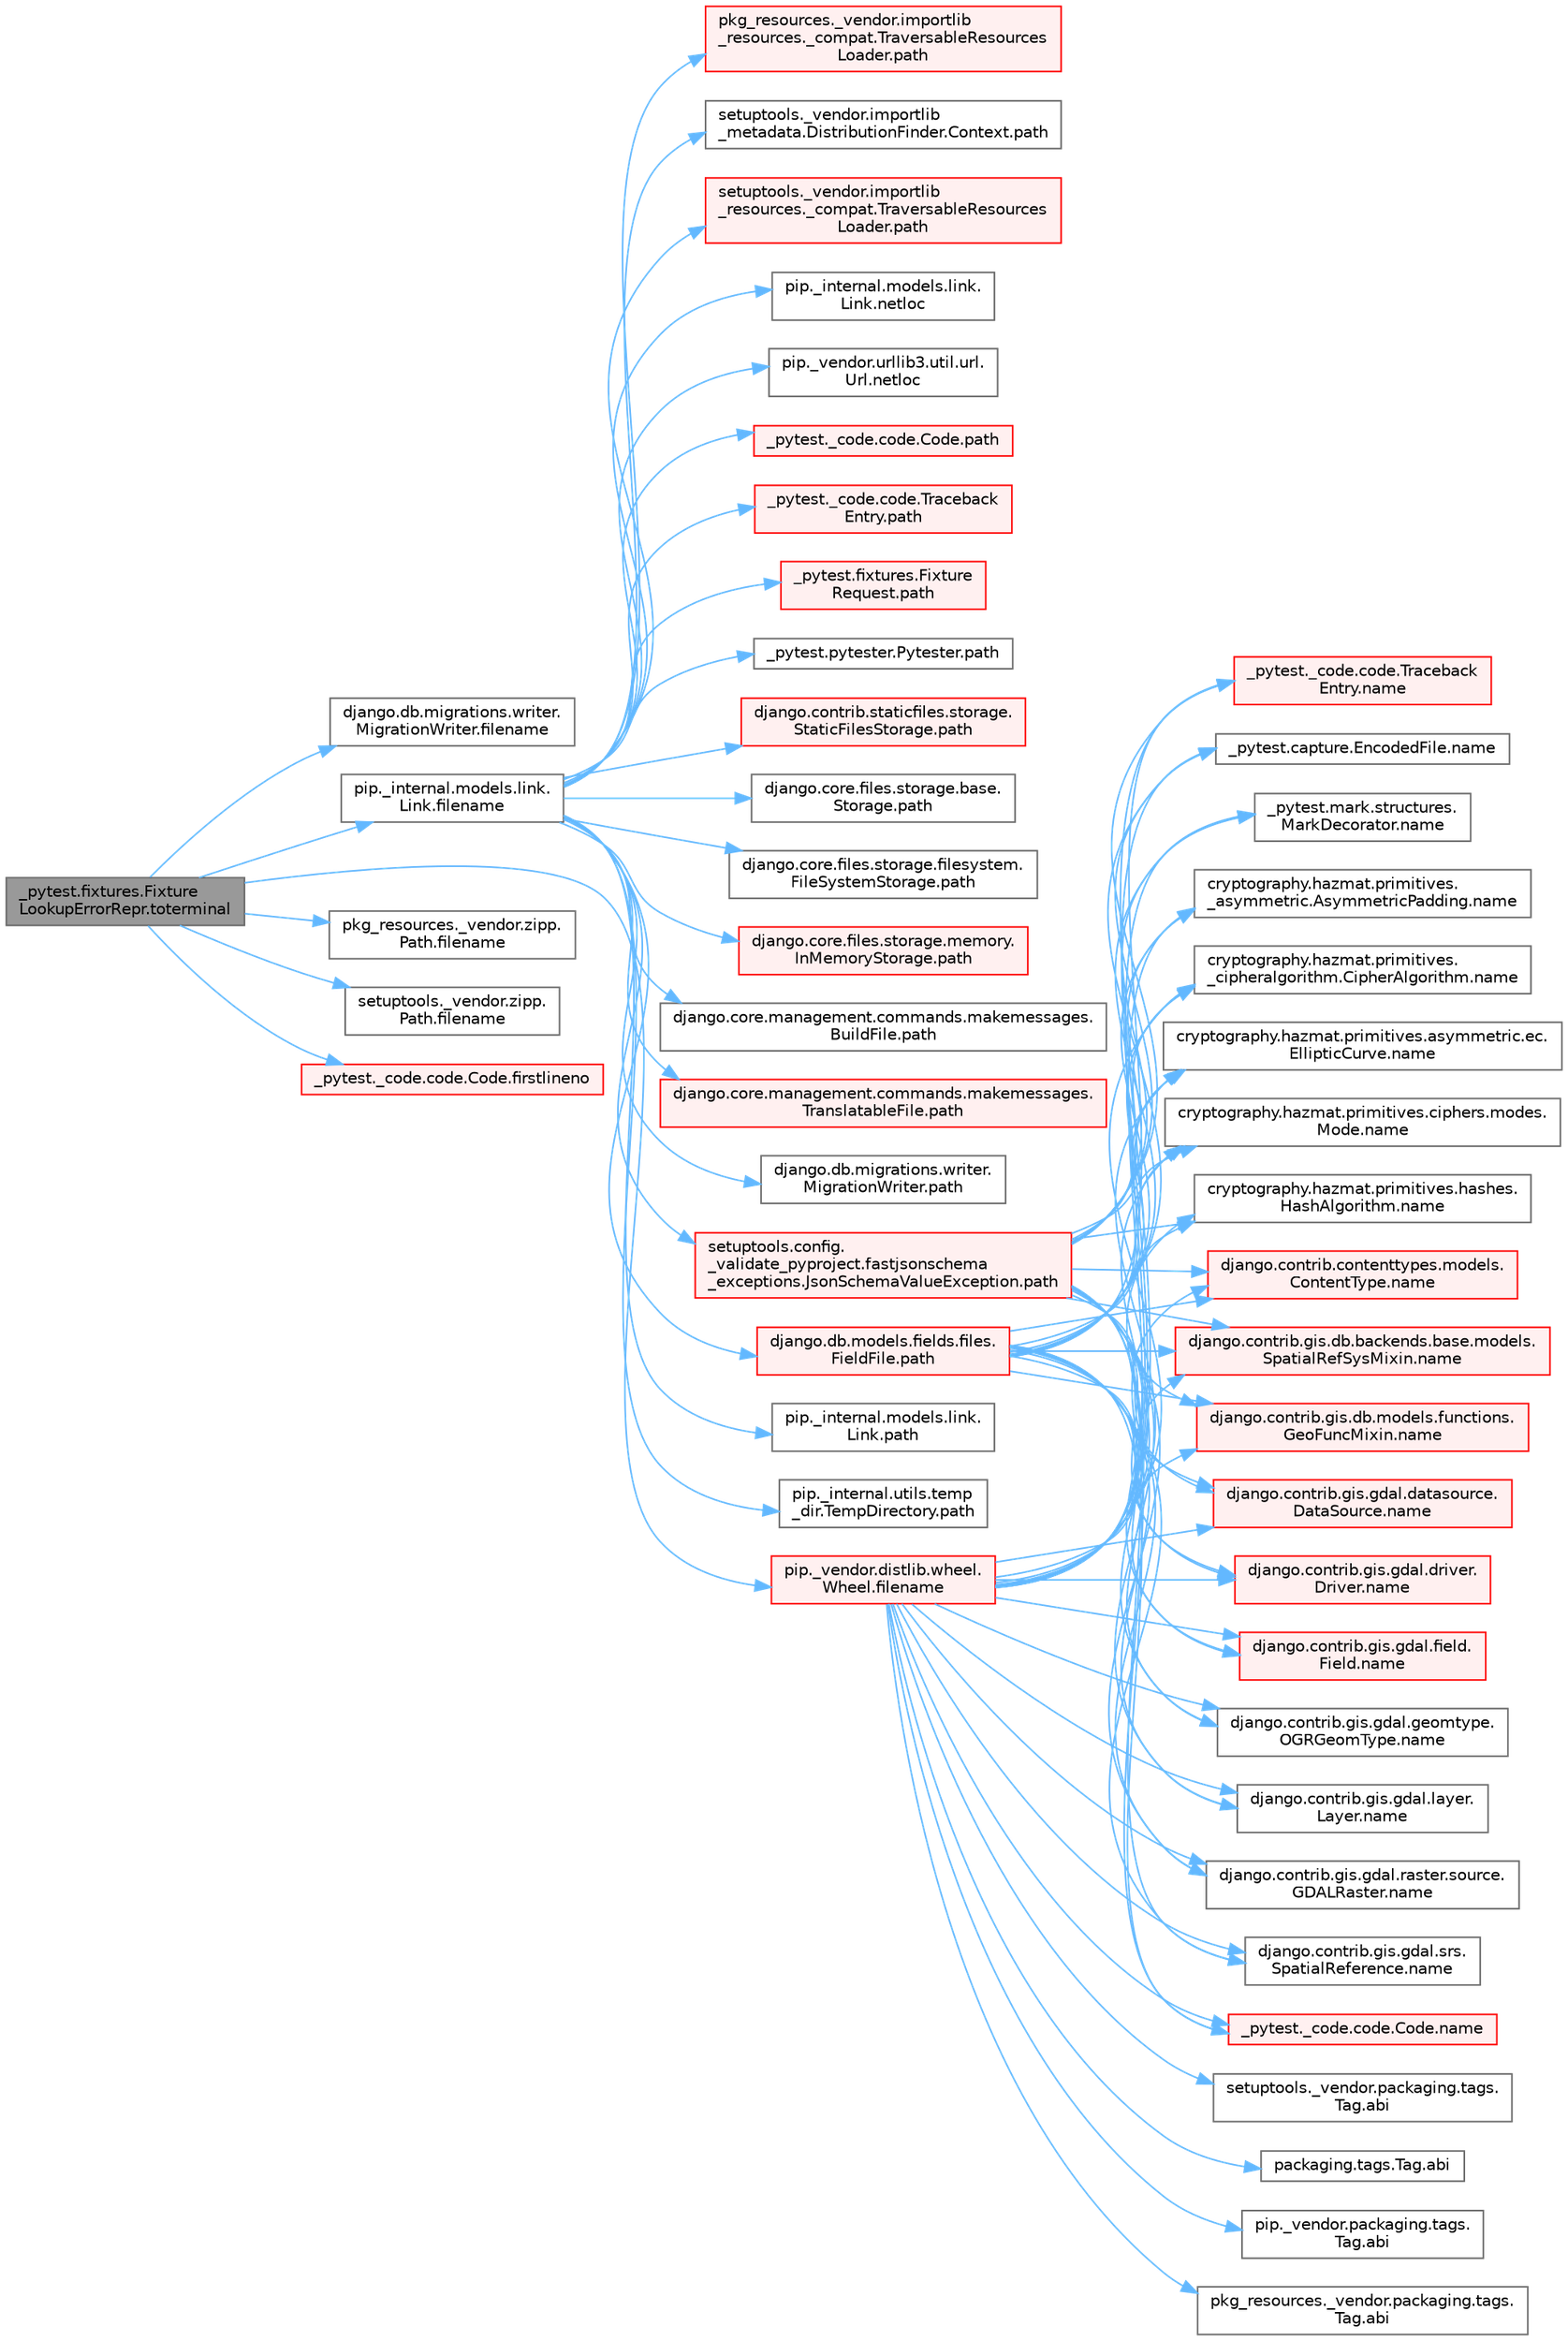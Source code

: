 digraph "_pytest.fixtures.FixtureLookupErrorRepr.toterminal"
{
 // LATEX_PDF_SIZE
  bgcolor="transparent";
  edge [fontname=Helvetica,fontsize=10,labelfontname=Helvetica,labelfontsize=10];
  node [fontname=Helvetica,fontsize=10,shape=box,height=0.2,width=0.4];
  rankdir="LR";
  Node1 [id="Node000001",label="_pytest.fixtures.Fixture\lLookupErrorRepr.toterminal",height=0.2,width=0.4,color="gray40", fillcolor="grey60", style="filled", fontcolor="black",tooltip=" "];
  Node1 -> Node2 [id="edge1_Node000001_Node000002",color="steelblue1",style="solid",tooltip=" "];
  Node2 [id="Node000002",label="django.db.migrations.writer.\lMigrationWriter.filename",height=0.2,width=0.4,color="grey40", fillcolor="white", style="filled",URL="$classdjango_1_1db_1_1migrations_1_1writer_1_1_migration_writer.html#ae24480c1739a3664d744483f682558f6",tooltip=" "];
  Node1 -> Node3 [id="edge2_Node000001_Node000003",color="steelblue1",style="solid",tooltip=" "];
  Node3 [id="Node000003",label="pip._internal.models.link.\lLink.filename",height=0.2,width=0.4,color="grey40", fillcolor="white", style="filled",URL="$classpip_1_1__internal_1_1models_1_1link_1_1_link.html#a5fb02f5a5a42909c89a18745b74cf998",tooltip=" "];
  Node3 -> Node4 [id="edge3_Node000003_Node000004",color="steelblue1",style="solid",tooltip=" "];
  Node4 [id="Node000004",label="pip._internal.models.link.\lLink.netloc",height=0.2,width=0.4,color="grey40", fillcolor="white", style="filled",URL="$classpip_1_1__internal_1_1models_1_1link_1_1_link.html#a3b75bb1dffe191f8f61239e8af2135cc",tooltip=" "];
  Node3 -> Node5 [id="edge4_Node000003_Node000005",color="steelblue1",style="solid",tooltip=" "];
  Node5 [id="Node000005",label="pip._vendor.urllib3.util.url.\lUrl.netloc",height=0.2,width=0.4,color="grey40", fillcolor="white", style="filled",URL="$classpip_1_1__vendor_1_1urllib3_1_1util_1_1url_1_1_url.html#a21c30d00835154c0c1666297224417d4",tooltip=" "];
  Node3 -> Node6 [id="edge5_Node000003_Node000006",color="steelblue1",style="solid",tooltip=" "];
  Node6 [id="Node000006",label="_pytest._code.code.Code.path",height=0.2,width=0.4,color="red", fillcolor="#FFF0F0", style="filled",URL="$class__pytest_1_1__code_1_1code_1_1_code.html#a1dae55e90750fe77c7517f806a14d864",tooltip=" "];
  Node3 -> Node18 [id="edge6_Node000003_Node000018",color="steelblue1",style="solid",tooltip=" "];
  Node18 [id="Node000018",label="_pytest._code.code.Traceback\lEntry.path",height=0.2,width=0.4,color="red", fillcolor="#FFF0F0", style="filled",URL="$class__pytest_1_1__code_1_1code_1_1_traceback_entry.html#a5a88b9ae4623733566450a9e7d8387c0",tooltip=" "];
  Node3 -> Node20 [id="edge7_Node000003_Node000020",color="steelblue1",style="solid",tooltip=" "];
  Node20 [id="Node000020",label="_pytest.fixtures.Fixture\lRequest.path",height=0.2,width=0.4,color="red", fillcolor="#FFF0F0", style="filled",URL="$class__pytest_1_1fixtures_1_1_fixture_request.html#a6f6db59812d121b54cd67d5e434e1451",tooltip=" "];
  Node3 -> Node26 [id="edge8_Node000003_Node000026",color="steelblue1",style="solid",tooltip=" "];
  Node26 [id="Node000026",label="_pytest.pytester.Pytester.path",height=0.2,width=0.4,color="grey40", fillcolor="white", style="filled",URL="$class__pytest_1_1pytester_1_1_pytester.html#a403c804f74a87f5e5705774fa896cc1f",tooltip=" "];
  Node3 -> Node27 [id="edge9_Node000003_Node000027",color="steelblue1",style="solid",tooltip=" "];
  Node27 [id="Node000027",label="django.contrib.staticfiles.storage.\lStaticFilesStorage.path",height=0.2,width=0.4,color="red", fillcolor="#FFF0F0", style="filled",URL="$classdjango_1_1contrib_1_1staticfiles_1_1storage_1_1_static_files_storage.html#a4e96cc92fbde7423d1b74f3a50fc0bf6",tooltip=" "];
  Node3 -> Node473 [id="edge10_Node000003_Node000473",color="steelblue1",style="solid",tooltip=" "];
  Node473 [id="Node000473",label="django.core.files.storage.base.\lStorage.path",height=0.2,width=0.4,color="grey40", fillcolor="white", style="filled",URL="$classdjango_1_1core_1_1files_1_1storage_1_1base_1_1_storage.html#a9be8d49a55131dbbab2c5fd57f7e772c",tooltip=" "];
  Node3 -> Node474 [id="edge11_Node000003_Node000474",color="steelblue1",style="solid",tooltip=" "];
  Node474 [id="Node000474",label="django.core.files.storage.filesystem.\lFileSystemStorage.path",height=0.2,width=0.4,color="grey40", fillcolor="white", style="filled",URL="$classdjango_1_1core_1_1files_1_1storage_1_1filesystem_1_1_file_system_storage.html#abf8a7e88eedec3e1b2ea965cc0858d17",tooltip=" "];
  Node3 -> Node475 [id="edge12_Node000003_Node000475",color="steelblue1",style="solid",tooltip=" "];
  Node475 [id="Node000475",label="django.core.files.storage.memory.\lInMemoryStorage.path",height=0.2,width=0.4,color="red", fillcolor="#FFF0F0", style="filled",URL="$classdjango_1_1core_1_1files_1_1storage_1_1memory_1_1_in_memory_storage.html#a466c8e28fd11839318d2e4454b8ef89f",tooltip=" "];
  Node3 -> Node479 [id="edge13_Node000003_Node000479",color="steelblue1",style="solid",tooltip=" "];
  Node479 [id="Node000479",label="django.core.management.commands.makemessages.\lBuildFile.path",height=0.2,width=0.4,color="grey40", fillcolor="white", style="filled",URL="$classdjango_1_1core_1_1management_1_1commands_1_1makemessages_1_1_build_file.html#ac06388718e902543bc00a7c6565105fc",tooltip=" "];
  Node3 -> Node480 [id="edge14_Node000003_Node000480",color="steelblue1",style="solid",tooltip=" "];
  Node480 [id="Node000480",label="django.core.management.commands.makemessages.\lTranslatableFile.path",height=0.2,width=0.4,color="red", fillcolor="#FFF0F0", style="filled",URL="$classdjango_1_1core_1_1management_1_1commands_1_1makemessages_1_1_translatable_file.html#ad851d5e6b8a65f5915ccfd4a30fb8026",tooltip=" "];
  Node3 -> Node481 [id="edge15_Node000003_Node000481",color="steelblue1",style="solid",tooltip=" "];
  Node481 [id="Node000481",label="django.db.migrations.writer.\lMigrationWriter.path",height=0.2,width=0.4,color="grey40", fillcolor="white", style="filled",URL="$classdjango_1_1db_1_1migrations_1_1writer_1_1_migration_writer.html#a45469d67e8f80996c982470d36136184",tooltip=" "];
  Node3 -> Node482 [id="edge16_Node000003_Node000482",color="steelblue1",style="solid",tooltip=" "];
  Node482 [id="Node000482",label="django.db.models.fields.files.\lFieldFile.path",height=0.2,width=0.4,color="red", fillcolor="#FFF0F0", style="filled",URL="$classdjango_1_1db_1_1models_1_1fields_1_1files_1_1_field_file.html#ae91c4ed0643fb9bd8959d0db8eb44f80",tooltip=" "];
  Node482 -> Node401 [id="edge17_Node000482_Node000401",color="steelblue1",style="solid",tooltip=" "];
  Node401 [id="Node000401",label="_pytest._code.code.Code.name",height=0.2,width=0.4,color="red", fillcolor="#FFF0F0", style="filled",URL="$class__pytest_1_1__code_1_1code_1_1_code.html#a1f3cbc53ca6df4a1bab12183694b6e78",tooltip=" "];
  Node482 -> Node402 [id="edge18_Node000482_Node000402",color="steelblue1",style="solid",tooltip=" "];
  Node402 [id="Node000402",label="_pytest._code.code.Traceback\lEntry.name",height=0.2,width=0.4,color="red", fillcolor="#FFF0F0", style="filled",URL="$class__pytest_1_1__code_1_1code_1_1_traceback_entry.html#a106b95c0753f41669fbfb8ee4c11ad3d",tooltip=" "];
  Node482 -> Node403 [id="edge19_Node000482_Node000403",color="steelblue1",style="solid",tooltip=" "];
  Node403 [id="Node000403",label="_pytest.capture.EncodedFile.name",height=0.2,width=0.4,color="grey40", fillcolor="white", style="filled",URL="$class__pytest_1_1capture_1_1_encoded_file.html#a738c73b5de21c7261d9e51f71e4f0397",tooltip=" "];
  Node482 -> Node404 [id="edge20_Node000482_Node000404",color="steelblue1",style="solid",tooltip=" "];
  Node404 [id="Node000404",label="_pytest.mark.structures.\lMarkDecorator.name",height=0.2,width=0.4,color="grey40", fillcolor="white", style="filled",URL="$class__pytest_1_1mark_1_1structures_1_1_mark_decorator.html#ae8f66760cda125450e0e3bd38689c72f",tooltip=" "];
  Node482 -> Node405 [id="edge21_Node000482_Node000405",color="steelblue1",style="solid",tooltip=" "];
  Node405 [id="Node000405",label="cryptography.hazmat.primitives.\l_asymmetric.AsymmetricPadding.name",height=0.2,width=0.4,color="grey40", fillcolor="white", style="filled",URL="$classcryptography_1_1hazmat_1_1primitives_1_1__asymmetric_1_1_asymmetric_padding.html#a8f72e8284cb336861a873ed5ce0e39b5",tooltip=" "];
  Node482 -> Node406 [id="edge22_Node000482_Node000406",color="steelblue1",style="solid",tooltip=" "];
  Node406 [id="Node000406",label="cryptography.hazmat.primitives.\l_cipheralgorithm.CipherAlgorithm.name",height=0.2,width=0.4,color="grey40", fillcolor="white", style="filled",URL="$classcryptography_1_1hazmat_1_1primitives_1_1__cipheralgorithm_1_1_cipher_algorithm.html#a50567a5c3388450ab7aa883ab34a1ac7",tooltip=" "];
  Node482 -> Node407 [id="edge23_Node000482_Node000407",color="steelblue1",style="solid",tooltip=" "];
  Node407 [id="Node000407",label="cryptography.hazmat.primitives.asymmetric.ec.\lEllipticCurve.name",height=0.2,width=0.4,color="grey40", fillcolor="white", style="filled",URL="$classcryptography_1_1hazmat_1_1primitives_1_1asymmetric_1_1ec_1_1_elliptic_curve.html#a2775c4e945309a6c7ea33dace1698a60",tooltip=" "];
  Node482 -> Node408 [id="edge24_Node000482_Node000408",color="steelblue1",style="solid",tooltip=" "];
  Node408 [id="Node000408",label="cryptography.hazmat.primitives.ciphers.modes.\lMode.name",height=0.2,width=0.4,color="grey40", fillcolor="white", style="filled",URL="$classcryptography_1_1hazmat_1_1primitives_1_1ciphers_1_1modes_1_1_mode.html#a99d93fd1370a2abbb5bb5cffbd5ff0f7",tooltip=" "];
  Node482 -> Node409 [id="edge25_Node000482_Node000409",color="steelblue1",style="solid",tooltip=" "];
  Node409 [id="Node000409",label="cryptography.hazmat.primitives.hashes.\lHashAlgorithm.name",height=0.2,width=0.4,color="grey40", fillcolor="white", style="filled",URL="$classcryptography_1_1hazmat_1_1primitives_1_1hashes_1_1_hash_algorithm.html#a42c7e1582d9b46a015774af9e5cbbb0b",tooltip=" "];
  Node482 -> Node410 [id="edge26_Node000482_Node000410",color="steelblue1",style="solid",tooltip=" "];
  Node410 [id="Node000410",label="django.contrib.contenttypes.models.\lContentType.name",height=0.2,width=0.4,color="red", fillcolor="#FFF0F0", style="filled",URL="$classdjango_1_1contrib_1_1contenttypes_1_1models_1_1_content_type.html#a305b62f56597bb2e4823dcf5e6ccdcf8",tooltip=" "];
  Node482 -> Node412 [id="edge27_Node000482_Node000412",color="steelblue1",style="solid",tooltip=" "];
  Node412 [id="Node000412",label="django.contrib.gis.db.backends.base.models.\lSpatialRefSysMixin.name",height=0.2,width=0.4,color="red", fillcolor="#FFF0F0", style="filled",URL="$classdjango_1_1contrib_1_1gis_1_1db_1_1backends_1_1base_1_1models_1_1_spatial_ref_sys_mixin.html#a56fe36e786b49160249395f453dd1cab",tooltip=" "];
  Node482 -> Node413 [id="edge28_Node000482_Node000413",color="steelblue1",style="solid",tooltip=" "];
  Node413 [id="Node000413",label="django.contrib.gis.db.models.functions.\lGeoFuncMixin.name",height=0.2,width=0.4,color="red", fillcolor="#FFF0F0", style="filled",URL="$classdjango_1_1contrib_1_1gis_1_1db_1_1models_1_1functions_1_1_geo_func_mixin.html#adeeb6b2c9db337396468712e919af622",tooltip=" "];
  Node482 -> Node414 [id="edge29_Node000482_Node000414",color="steelblue1",style="solid",tooltip=" "];
  Node414 [id="Node000414",label="django.contrib.gis.gdal.datasource.\lDataSource.name",height=0.2,width=0.4,color="red", fillcolor="#FFF0F0", style="filled",URL="$classdjango_1_1contrib_1_1gis_1_1gdal_1_1datasource_1_1_data_source.html#aaa98728c7ef6f4d96c689550e8af3ed5",tooltip=" "];
  Node482 -> Node428 [id="edge30_Node000482_Node000428",color="steelblue1",style="solid",tooltip=" "];
  Node428 [id="Node000428",label="django.contrib.gis.gdal.driver.\lDriver.name",height=0.2,width=0.4,color="red", fillcolor="#FFF0F0", style="filled",URL="$classdjango_1_1contrib_1_1gis_1_1gdal_1_1driver_1_1_driver.html#aaa5d4d1b9fd762839db84d1e56e36b7f",tooltip=" "];
  Node482 -> Node429 [id="edge31_Node000482_Node000429",color="steelblue1",style="solid",tooltip=" "];
  Node429 [id="Node000429",label="django.contrib.gis.gdal.field.\lField.name",height=0.2,width=0.4,color="red", fillcolor="#FFF0F0", style="filled",URL="$classdjango_1_1contrib_1_1gis_1_1gdal_1_1field_1_1_field.html#a28a3b0af5006d5abf34d5b1497011368",tooltip=" "];
  Node482 -> Node430 [id="edge32_Node000482_Node000430",color="steelblue1",style="solid",tooltip=" "];
  Node430 [id="Node000430",label="django.contrib.gis.gdal.geomtype.\lOGRGeomType.name",height=0.2,width=0.4,color="grey40", fillcolor="white", style="filled",URL="$classdjango_1_1contrib_1_1gis_1_1gdal_1_1geomtype_1_1_o_g_r_geom_type.html#a719b3100682ab8df79fd8a2484163b8e",tooltip=" "];
  Node482 -> Node431 [id="edge33_Node000482_Node000431",color="steelblue1",style="solid",tooltip=" "];
  Node431 [id="Node000431",label="django.contrib.gis.gdal.layer.\lLayer.name",height=0.2,width=0.4,color="grey40", fillcolor="white", style="filled",URL="$classdjango_1_1contrib_1_1gis_1_1gdal_1_1layer_1_1_layer.html#a53791d8e2fe8b1ca86b426a625e7d66c",tooltip=" "];
  Node482 -> Node432 [id="edge34_Node000482_Node000432",color="steelblue1",style="solid",tooltip=" "];
  Node432 [id="Node000432",label="django.contrib.gis.gdal.raster.source.\lGDALRaster.name",height=0.2,width=0.4,color="grey40", fillcolor="white", style="filled",URL="$classdjango_1_1contrib_1_1gis_1_1gdal_1_1raster_1_1source_1_1_g_d_a_l_raster.html#a6cca2a8eca0ab4ff2e89f0f0cce590d1",tooltip=" "];
  Node482 -> Node433 [id="edge35_Node000482_Node000433",color="steelblue1",style="solid",tooltip=" "];
  Node433 [id="Node000433",label="django.contrib.gis.gdal.srs.\lSpatialReference.name",height=0.2,width=0.4,color="grey40", fillcolor="white", style="filled",URL="$classdjango_1_1contrib_1_1gis_1_1gdal_1_1srs_1_1_spatial_reference.html#ac2c9d37b41ae1a91ca63a7046590d603",tooltip=" "];
  Node3 -> Node1139 [id="edge36_Node000003_Node001139",color="steelblue1",style="solid",tooltip=" "];
  Node1139 [id="Node001139",label="pip._internal.models.link.\lLink.path",height=0.2,width=0.4,color="grey40", fillcolor="white", style="filled",URL="$classpip_1_1__internal_1_1models_1_1link_1_1_link.html#a30f454216dcb615e3ed986238490f180",tooltip=" "];
  Node3 -> Node1140 [id="edge37_Node000003_Node001140",color="steelblue1",style="solid",tooltip=" "];
  Node1140 [id="Node001140",label="pip._internal.utils.temp\l_dir.TempDirectory.path",height=0.2,width=0.4,color="grey40", fillcolor="white", style="filled",URL="$classpip_1_1__internal_1_1utils_1_1temp__dir_1_1_temp_directory.html#afe6b2d95c070c6570957de5696ff3a6e",tooltip=" "];
  Node3 -> Node1141 [id="edge38_Node000003_Node001141",color="steelblue1",style="solid",tooltip=" "];
  Node1141 [id="Node001141",label="pkg_resources._vendor.importlib\l_resources._compat.TraversableResources\lLoader.path",height=0.2,width=0.4,color="red", fillcolor="#FFF0F0", style="filled",URL="$classpkg__resources_1_1__vendor_1_1importlib__resources_1_1__compat_1_1_traversable_resources_loader.html#acfc17872a53cbe02f6c34eda2bb162f2",tooltip=" "];
  Node3 -> Node1143 [id="edge39_Node000003_Node001143",color="steelblue1",style="solid",tooltip=" "];
  Node1143 [id="Node001143",label="setuptools._vendor.importlib\l_metadata.DistributionFinder.Context.path",height=0.2,width=0.4,color="grey40", fillcolor="white", style="filled",URL="$classsetuptools_1_1__vendor_1_1importlib__metadata_1_1_distribution_finder_1_1_context.html#a84a429ddce40738ea5c0edb53799ee8d",tooltip=" "];
  Node3 -> Node1144 [id="edge40_Node000003_Node001144",color="steelblue1",style="solid",tooltip=" "];
  Node1144 [id="Node001144",label="setuptools._vendor.importlib\l_resources._compat.TraversableResources\lLoader.path",height=0.2,width=0.4,color="red", fillcolor="#FFF0F0", style="filled",URL="$classsetuptools_1_1__vendor_1_1importlib__resources_1_1__compat_1_1_traversable_resources_loader.html#a9b9cf5b6723d48f7a779b6ae71d53699",tooltip=" "];
  Node3 -> Node1145 [id="edge41_Node000003_Node001145",color="steelblue1",style="solid",tooltip=" "];
  Node1145 [id="Node001145",label="setuptools.config.\l_validate_pyproject.fastjsonschema\l_exceptions.JsonSchemaValueException.path",height=0.2,width=0.4,color="red", fillcolor="#FFF0F0", style="filled",URL="$classsetuptools_1_1config_1_1__validate__pyproject_1_1fastjsonschema__exceptions_1_1_json_schema_value_exception.html#a59179b3d1dc16c7087530bbc10bcf857",tooltip=" "];
  Node1145 -> Node401 [id="edge42_Node001145_Node000401",color="steelblue1",style="solid",tooltip=" "];
  Node1145 -> Node402 [id="edge43_Node001145_Node000402",color="steelblue1",style="solid",tooltip=" "];
  Node1145 -> Node403 [id="edge44_Node001145_Node000403",color="steelblue1",style="solid",tooltip=" "];
  Node1145 -> Node404 [id="edge45_Node001145_Node000404",color="steelblue1",style="solid",tooltip=" "];
  Node1145 -> Node405 [id="edge46_Node001145_Node000405",color="steelblue1",style="solid",tooltip=" "];
  Node1145 -> Node406 [id="edge47_Node001145_Node000406",color="steelblue1",style="solid",tooltip=" "];
  Node1145 -> Node407 [id="edge48_Node001145_Node000407",color="steelblue1",style="solid",tooltip=" "];
  Node1145 -> Node408 [id="edge49_Node001145_Node000408",color="steelblue1",style="solid",tooltip=" "];
  Node1145 -> Node409 [id="edge50_Node001145_Node000409",color="steelblue1",style="solid",tooltip=" "];
  Node1145 -> Node410 [id="edge51_Node001145_Node000410",color="steelblue1",style="solid",tooltip=" "];
  Node1145 -> Node412 [id="edge52_Node001145_Node000412",color="steelblue1",style="solid",tooltip=" "];
  Node1145 -> Node413 [id="edge53_Node001145_Node000413",color="steelblue1",style="solid",tooltip=" "];
  Node1145 -> Node414 [id="edge54_Node001145_Node000414",color="steelblue1",style="solid",tooltip=" "];
  Node1145 -> Node428 [id="edge55_Node001145_Node000428",color="steelblue1",style="solid",tooltip=" "];
  Node1145 -> Node429 [id="edge56_Node001145_Node000429",color="steelblue1",style="solid",tooltip=" "];
  Node1145 -> Node430 [id="edge57_Node001145_Node000430",color="steelblue1",style="solid",tooltip=" "];
  Node1145 -> Node431 [id="edge58_Node001145_Node000431",color="steelblue1",style="solid",tooltip=" "];
  Node1145 -> Node432 [id="edge59_Node001145_Node000432",color="steelblue1",style="solid",tooltip=" "];
  Node1145 -> Node433 [id="edge60_Node001145_Node000433",color="steelblue1",style="solid",tooltip=" "];
  Node1 -> Node574 [id="edge61_Node000001_Node000574",color="steelblue1",style="solid",tooltip=" "];
  Node574 [id="Node000574",label="pip._vendor.distlib.wheel.\lWheel.filename",height=0.2,width=0.4,color="red", fillcolor="#FFF0F0", style="filled",URL="$classpip_1_1__vendor_1_1distlib_1_1wheel_1_1_wheel.html#a396687a6caff7584126f2dec111900fd",tooltip=" "];
  Node574 -> Node575 [id="edge62_Node000574_Node000575",color="steelblue1",style="solid",tooltip=" "];
  Node575 [id="Node000575",label="packaging.tags.Tag.abi",height=0.2,width=0.4,color="grey40", fillcolor="white", style="filled",URL="$classpackaging_1_1tags_1_1_tag.html#a4a75fb15cbd3769bd4a7595cd409e009",tooltip=" "];
  Node574 -> Node576 [id="edge63_Node000574_Node000576",color="steelblue1",style="solid",tooltip=" "];
  Node576 [id="Node000576",label="pip._vendor.packaging.tags.\lTag.abi",height=0.2,width=0.4,color="grey40", fillcolor="white", style="filled",URL="$classpip_1_1__vendor_1_1packaging_1_1tags_1_1_tag.html#a776ff442e7c80cf8c8f724f6228c5245",tooltip=" "];
  Node574 -> Node577 [id="edge64_Node000574_Node000577",color="steelblue1",style="solid",tooltip=" "];
  Node577 [id="Node000577",label="pkg_resources._vendor.packaging.tags.\lTag.abi",height=0.2,width=0.4,color="grey40", fillcolor="white", style="filled",URL="$classpkg__resources_1_1__vendor_1_1packaging_1_1tags_1_1_tag.html#a52f73b21efff3010f8abc0afb1f7cbed",tooltip=" "];
  Node574 -> Node578 [id="edge65_Node000574_Node000578",color="steelblue1",style="solid",tooltip=" "];
  Node578 [id="Node000578",label="setuptools._vendor.packaging.tags.\lTag.abi",height=0.2,width=0.4,color="grey40", fillcolor="white", style="filled",URL="$classsetuptools_1_1__vendor_1_1packaging_1_1tags_1_1_tag.html#ad91147c4690c898662f5f2df7adee5a1",tooltip=" "];
  Node574 -> Node401 [id="edge66_Node000574_Node000401",color="steelblue1",style="solid",tooltip=" "];
  Node574 -> Node402 [id="edge67_Node000574_Node000402",color="steelblue1",style="solid",tooltip=" "];
  Node574 -> Node403 [id="edge68_Node000574_Node000403",color="steelblue1",style="solid",tooltip=" "];
  Node574 -> Node404 [id="edge69_Node000574_Node000404",color="steelblue1",style="solid",tooltip=" "];
  Node574 -> Node405 [id="edge70_Node000574_Node000405",color="steelblue1",style="solid",tooltip=" "];
  Node574 -> Node406 [id="edge71_Node000574_Node000406",color="steelblue1",style="solid",tooltip=" "];
  Node574 -> Node407 [id="edge72_Node000574_Node000407",color="steelblue1",style="solid",tooltip=" "];
  Node574 -> Node408 [id="edge73_Node000574_Node000408",color="steelblue1",style="solid",tooltip=" "];
  Node574 -> Node409 [id="edge74_Node000574_Node000409",color="steelblue1",style="solid",tooltip=" "];
  Node574 -> Node410 [id="edge75_Node000574_Node000410",color="steelblue1",style="solid",tooltip=" "];
  Node574 -> Node412 [id="edge76_Node000574_Node000412",color="steelblue1",style="solid",tooltip=" "];
  Node574 -> Node413 [id="edge77_Node000574_Node000413",color="steelblue1",style="solid",tooltip=" "];
  Node574 -> Node414 [id="edge78_Node000574_Node000414",color="steelblue1",style="solid",tooltip=" "];
  Node574 -> Node428 [id="edge79_Node000574_Node000428",color="steelblue1",style="solid",tooltip=" "];
  Node574 -> Node429 [id="edge80_Node000574_Node000429",color="steelblue1",style="solid",tooltip=" "];
  Node574 -> Node430 [id="edge81_Node000574_Node000430",color="steelblue1",style="solid",tooltip=" "];
  Node574 -> Node431 [id="edge82_Node000574_Node000431",color="steelblue1",style="solid",tooltip=" "];
  Node574 -> Node432 [id="edge83_Node000574_Node000432",color="steelblue1",style="solid",tooltip=" "];
  Node574 -> Node433 [id="edge84_Node000574_Node000433",color="steelblue1",style="solid",tooltip=" "];
  Node1 -> Node987 [id="edge85_Node000001_Node000987",color="steelblue1",style="solid",tooltip=" "];
  Node987 [id="Node000987",label="pkg_resources._vendor.zipp.\lPath.filename",height=0.2,width=0.4,color="grey40", fillcolor="white", style="filled",URL="$classpkg__resources_1_1__vendor_1_1zipp_1_1_path.html#a364eea0ac8419e712d546d032dd6cd86",tooltip=" "];
  Node1 -> Node988 [id="edge86_Node000001_Node000988",color="steelblue1",style="solid",tooltip=" "];
  Node988 [id="Node000988",label="setuptools._vendor.zipp.\lPath.filename",height=0.2,width=0.4,color="grey40", fillcolor="white", style="filled",URL="$classsetuptools_1_1__vendor_1_1zipp_1_1_path.html#a79fd7191e6fedef64bfc8367ffb48472",tooltip=" "];
  Node1 -> Node4526 [id="edge87_Node000001_Node004526",color="steelblue1",style="solid",tooltip=" "];
  Node4526 [id="Node004526",label="_pytest._code.code.Code.firstlineno",height=0.2,width=0.4,color="red", fillcolor="#FFF0F0", style="filled",URL="$class__pytest_1_1__code_1_1code_1_1_code.html#ae14693e34695565cc9e4534cfb9827e7",tooltip=" "];
}
